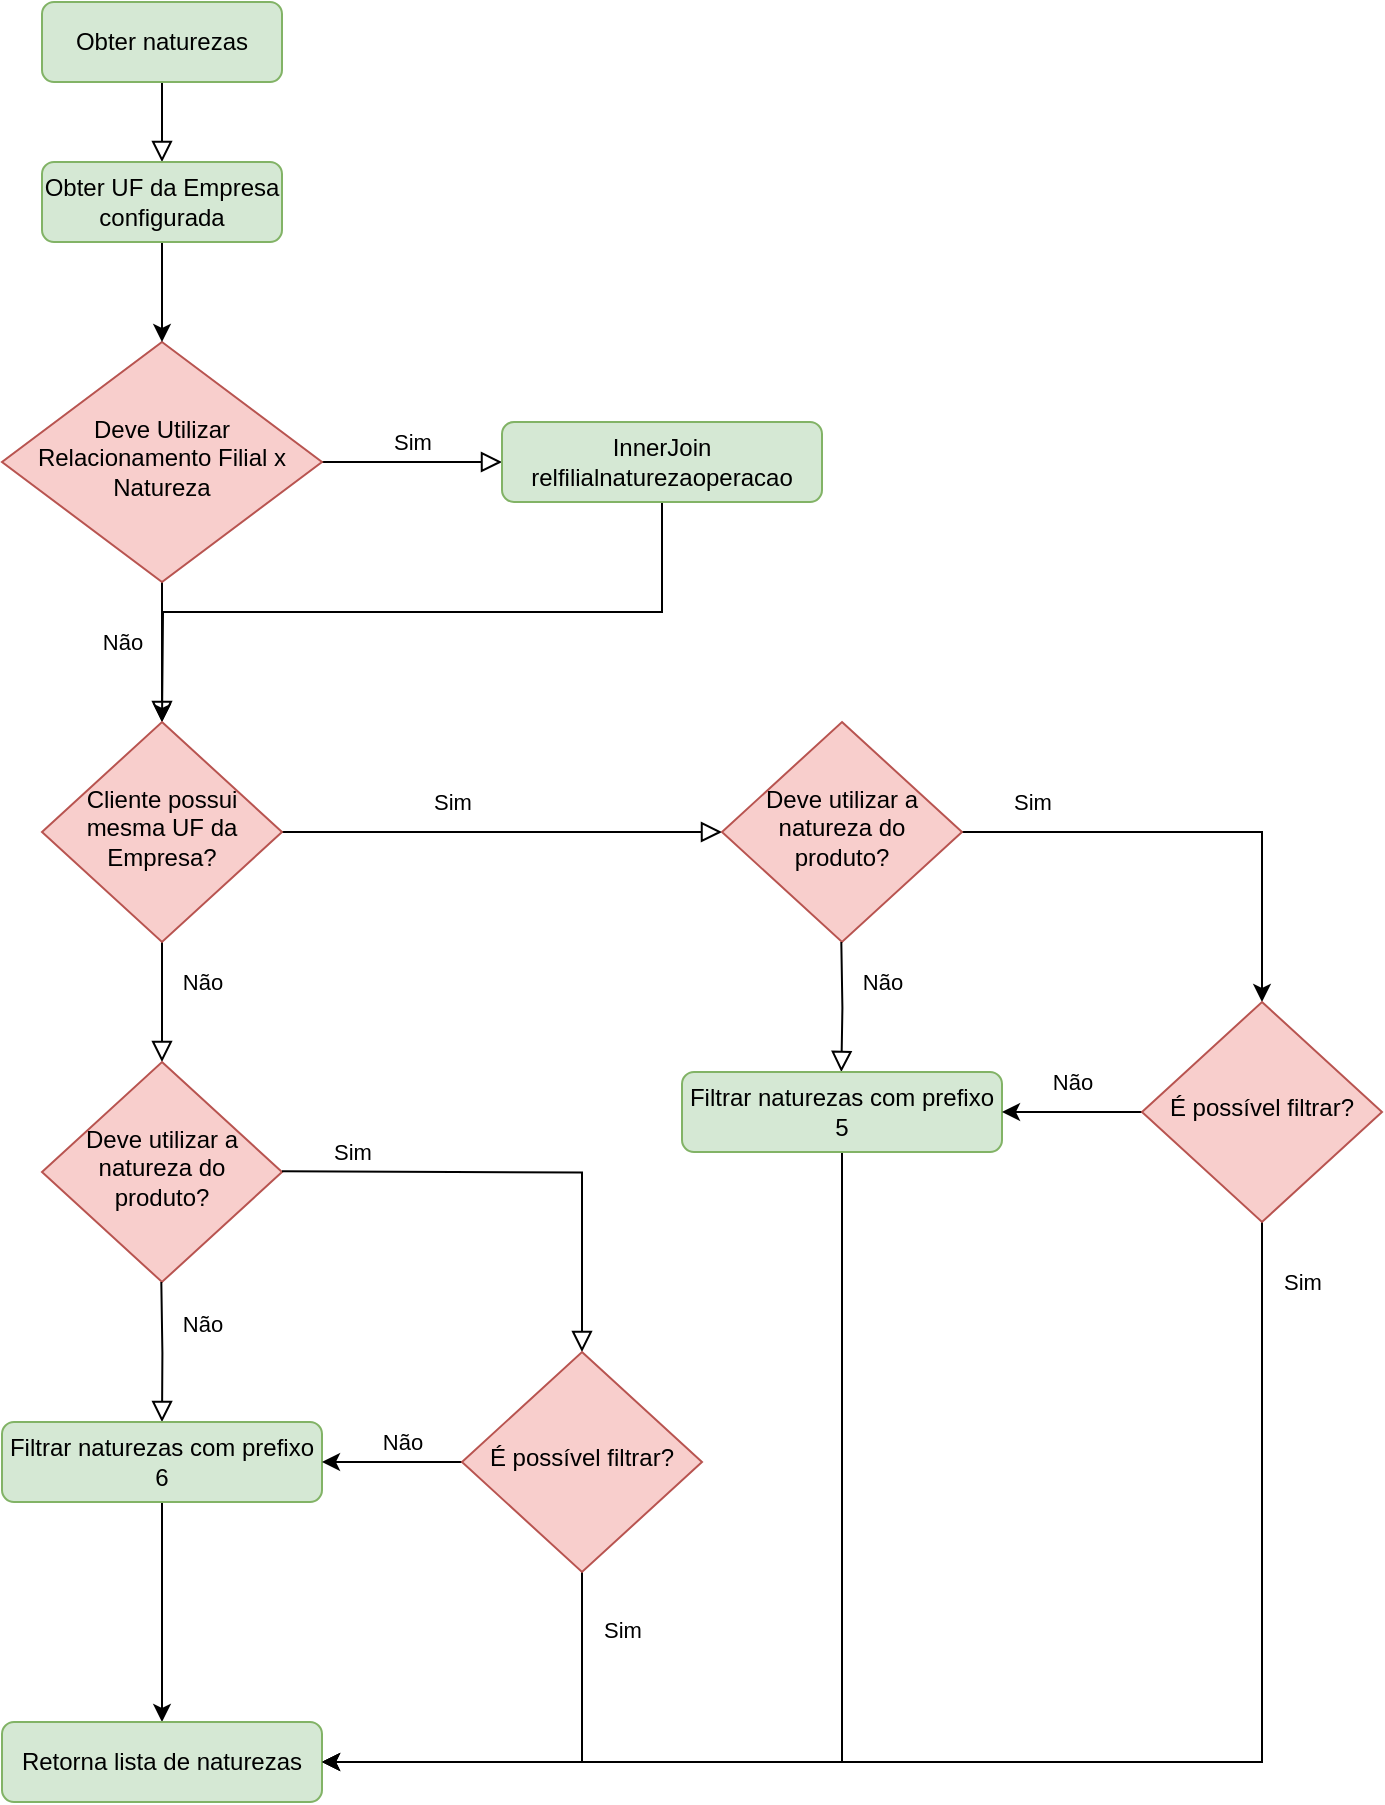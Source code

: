 <mxfile version="24.4.9" type="github">
  <diagram id="C5RBs43oDa-KdzZeNtuy" name="Page-1">
    <mxGraphModel dx="1434" dy="738" grid="1" gridSize="10" guides="1" tooltips="1" connect="1" arrows="1" fold="1" page="1" pageScale="1" pageWidth="827" pageHeight="1169" math="0" shadow="0">
      <root>
        <mxCell id="WIyWlLk6GJQsqaUBKTNV-0" />
        <mxCell id="WIyWlLk6GJQsqaUBKTNV-1" parent="WIyWlLk6GJQsqaUBKTNV-0" />
        <mxCell id="WIyWlLk6GJQsqaUBKTNV-2" value="" style="rounded=0;html=1;jettySize=auto;orthogonalLoop=1;fontSize=11;endArrow=block;endFill=0;endSize=8;strokeWidth=1;shadow=0;labelBackgroundColor=none;edgeStyle=orthogonalEdgeStyle;entryX=0.5;entryY=0;entryDx=0;entryDy=0;" parent="WIyWlLk6GJQsqaUBKTNV-1" source="WIyWlLk6GJQsqaUBKTNV-3" target="IVduz4Ez8GDNvByF76Xo-0" edge="1">
          <mxGeometry relative="1" as="geometry" />
        </mxCell>
        <mxCell id="WIyWlLk6GJQsqaUBKTNV-3" value="Obter naturezas" style="rounded=1;whiteSpace=wrap;html=1;fontSize=12;glass=0;strokeWidth=1;shadow=0;fillColor=#d5e8d4;strokeColor=#82b366;" parent="WIyWlLk6GJQsqaUBKTNV-1" vertex="1">
          <mxGeometry x="160" y="10" width="120" height="40" as="geometry" />
        </mxCell>
        <mxCell id="WIyWlLk6GJQsqaUBKTNV-4" value="Não" style="rounded=0;html=1;jettySize=auto;orthogonalLoop=1;fontSize=11;endArrow=block;endFill=0;endSize=8;strokeWidth=1;shadow=0;labelBackgroundColor=none;edgeStyle=orthogonalEdgeStyle;" parent="WIyWlLk6GJQsqaUBKTNV-1" source="WIyWlLk6GJQsqaUBKTNV-6" target="WIyWlLk6GJQsqaUBKTNV-10" edge="1">
          <mxGeometry x="-0.143" y="-20" relative="1" as="geometry">
            <mxPoint as="offset" />
          </mxGeometry>
        </mxCell>
        <mxCell id="WIyWlLk6GJQsqaUBKTNV-5" value="Sim" style="edgeStyle=orthogonalEdgeStyle;rounded=0;html=1;jettySize=auto;orthogonalLoop=1;fontSize=11;endArrow=block;endFill=0;endSize=8;strokeWidth=1;shadow=0;labelBackgroundColor=none;" parent="WIyWlLk6GJQsqaUBKTNV-1" source="WIyWlLk6GJQsqaUBKTNV-6" target="WIyWlLk6GJQsqaUBKTNV-7" edge="1">
          <mxGeometry y="10" relative="1" as="geometry">
            <mxPoint as="offset" />
          </mxGeometry>
        </mxCell>
        <mxCell id="WIyWlLk6GJQsqaUBKTNV-6" value="Deve Utilizar Relacionamento Filial x Natureza" style="rhombus;whiteSpace=wrap;html=1;shadow=0;fontFamily=Helvetica;fontSize=12;align=center;strokeWidth=1;spacing=6;spacingTop=-4;fillColor=#f8cecc;strokeColor=#b85450;" parent="WIyWlLk6GJQsqaUBKTNV-1" vertex="1">
          <mxGeometry x="140" y="180" width="160" height="120" as="geometry" />
        </mxCell>
        <mxCell id="IVduz4Ez8GDNvByF76Xo-8" style="edgeStyle=orthogonalEdgeStyle;rounded=0;orthogonalLoop=1;jettySize=auto;html=1;exitX=0.5;exitY=1;exitDx=0;exitDy=0;" edge="1" parent="WIyWlLk6GJQsqaUBKTNV-1" source="WIyWlLk6GJQsqaUBKTNV-7">
          <mxGeometry relative="1" as="geometry">
            <mxPoint x="220" y="370" as="targetPoint" />
          </mxGeometry>
        </mxCell>
        <mxCell id="WIyWlLk6GJQsqaUBKTNV-7" value="InnerJoin relfilialnaturezaoperacao" style="rounded=1;whiteSpace=wrap;html=1;fontSize=12;glass=0;strokeWidth=1;shadow=0;fillColor=#d5e8d4;strokeColor=#82b366;" parent="WIyWlLk6GJQsqaUBKTNV-1" vertex="1">
          <mxGeometry x="390" y="220" width="160" height="40" as="geometry" />
        </mxCell>
        <mxCell id="WIyWlLk6GJQsqaUBKTNV-8" value="Não" style="rounded=0;html=1;jettySize=auto;orthogonalLoop=1;fontSize=11;endArrow=block;endFill=0;endSize=8;strokeWidth=1;shadow=0;labelBackgroundColor=none;edgeStyle=orthogonalEdgeStyle;entryX=0.5;entryY=0;entryDx=0;entryDy=0;" parent="WIyWlLk6GJQsqaUBKTNV-1" source="WIyWlLk6GJQsqaUBKTNV-10" target="IVduz4Ez8GDNvByF76Xo-12" edge="1">
          <mxGeometry x="-0.333" y="20" relative="1" as="geometry">
            <mxPoint as="offset" />
            <mxPoint x="220" y="545" as="targetPoint" />
          </mxGeometry>
        </mxCell>
        <mxCell id="WIyWlLk6GJQsqaUBKTNV-9" value="Sim" style="edgeStyle=orthogonalEdgeStyle;rounded=0;html=1;jettySize=auto;orthogonalLoop=1;fontSize=11;endArrow=block;endFill=0;endSize=8;strokeWidth=1;shadow=0;labelBackgroundColor=none;entryX=0;entryY=0.5;entryDx=0;entryDy=0;" parent="WIyWlLk6GJQsqaUBKTNV-1" source="WIyWlLk6GJQsqaUBKTNV-10" target="IVduz4Ez8GDNvByF76Xo-9" edge="1">
          <mxGeometry x="-0.234" y="15" relative="1" as="geometry">
            <mxPoint as="offset" />
            <mxPoint x="410" y="425" as="targetPoint" />
          </mxGeometry>
        </mxCell>
        <mxCell id="WIyWlLk6GJQsqaUBKTNV-10" value="Cliente possui mesma UF da Empresa?" style="rhombus;whiteSpace=wrap;html=1;shadow=0;fontFamily=Helvetica;fontSize=12;align=center;strokeWidth=1;spacing=6;spacingTop=-4;fillColor=#f8cecc;strokeColor=#b85450;" parent="WIyWlLk6GJQsqaUBKTNV-1" vertex="1">
          <mxGeometry x="160" y="370" width="120" height="110" as="geometry" />
        </mxCell>
        <mxCell id="IVduz4Ez8GDNvByF76Xo-1" style="edgeStyle=orthogonalEdgeStyle;rounded=0;orthogonalLoop=1;jettySize=auto;html=1;exitX=0.5;exitY=1;exitDx=0;exitDy=0;entryX=0.5;entryY=0;entryDx=0;entryDy=0;" edge="1" parent="WIyWlLk6GJQsqaUBKTNV-1" source="IVduz4Ez8GDNvByF76Xo-0" target="WIyWlLk6GJQsqaUBKTNV-6">
          <mxGeometry relative="1" as="geometry" />
        </mxCell>
        <mxCell id="IVduz4Ez8GDNvByF76Xo-0" value="Obter UF da Empresa configurada" style="rounded=1;whiteSpace=wrap;html=1;fontSize=12;glass=0;strokeWidth=1;shadow=0;fillColor=#d5e8d4;strokeColor=#82b366;" vertex="1" parent="WIyWlLk6GJQsqaUBKTNV-1">
          <mxGeometry x="160" y="90" width="120" height="40" as="geometry" />
        </mxCell>
        <mxCell id="IVduz4Ez8GDNvByF76Xo-32" style="edgeStyle=orthogonalEdgeStyle;rounded=0;orthogonalLoop=1;jettySize=auto;html=1;exitX=1;exitY=0.5;exitDx=0;exitDy=0;entryX=0.5;entryY=0;entryDx=0;entryDy=0;" edge="1" parent="WIyWlLk6GJQsqaUBKTNV-1" source="IVduz4Ez8GDNvByF76Xo-9" target="IVduz4Ez8GDNvByF76Xo-31">
          <mxGeometry relative="1" as="geometry" />
        </mxCell>
        <mxCell id="IVduz4Ez8GDNvByF76Xo-33" value="Sim" style="edgeLabel;html=1;align=center;verticalAlign=middle;resizable=0;points=[];" vertex="1" connectable="0" parent="IVduz4Ez8GDNvByF76Xo-32">
          <mxGeometry x="-0.707" relative="1" as="geometry">
            <mxPoint y="-15" as="offset" />
          </mxGeometry>
        </mxCell>
        <mxCell id="IVduz4Ez8GDNvByF76Xo-9" value="Deve utilizar a natureza do produto?" style="rhombus;whiteSpace=wrap;html=1;shadow=0;fontFamily=Helvetica;fontSize=12;align=center;strokeWidth=1;spacing=6;spacingTop=-4;fillColor=#f8cecc;strokeColor=#b85450;" vertex="1" parent="WIyWlLk6GJQsqaUBKTNV-1">
          <mxGeometry x="500" y="370" width="120" height="110" as="geometry" />
        </mxCell>
        <mxCell id="IVduz4Ez8GDNvByF76Xo-11" value="Não" style="rounded=0;html=1;jettySize=auto;orthogonalLoop=1;fontSize=11;endArrow=block;endFill=0;endSize=8;strokeWidth=1;shadow=0;labelBackgroundColor=none;edgeStyle=orthogonalEdgeStyle;entryX=0.498;entryY=0;entryDx=0;entryDy=0;entryPerimeter=0;" edge="1" parent="WIyWlLk6GJQsqaUBKTNV-1" target="IVduz4Ez8GDNvByF76Xo-16">
          <mxGeometry x="-0.38" y="20" relative="1" as="geometry">
            <mxPoint as="offset" />
            <mxPoint x="559.66" y="480" as="sourcePoint" />
            <mxPoint x="559.66" y="545" as="targetPoint" />
          </mxGeometry>
        </mxCell>
        <mxCell id="IVduz4Ez8GDNvByF76Xo-12" value="Deve utilizar a natureza do produto?" style="rhombus;whiteSpace=wrap;html=1;shadow=0;fontFamily=Helvetica;fontSize=12;align=center;strokeWidth=1;spacing=6;spacingTop=-4;fillColor=#f8cecc;strokeColor=#b85450;" vertex="1" parent="WIyWlLk6GJQsqaUBKTNV-1">
          <mxGeometry x="160" y="540" width="120" height="110" as="geometry" />
        </mxCell>
        <mxCell id="IVduz4Ez8GDNvByF76Xo-14" value="Não" style="rounded=0;html=1;jettySize=auto;orthogonalLoop=1;fontSize=11;endArrow=block;endFill=0;endSize=8;strokeWidth=1;shadow=0;labelBackgroundColor=none;edgeStyle=orthogonalEdgeStyle;entryX=0.5;entryY=0;entryDx=0;entryDy=0;" edge="1" parent="WIyWlLk6GJQsqaUBKTNV-1" target="IVduz4Ez8GDNvByF76Xo-17">
          <mxGeometry x="-0.421" y="20" relative="1" as="geometry">
            <mxPoint y="1" as="offset" />
            <mxPoint x="219.66" y="650" as="sourcePoint" />
            <mxPoint x="219.66" y="715" as="targetPoint" />
          </mxGeometry>
        </mxCell>
        <mxCell id="IVduz4Ez8GDNvByF76Xo-20" style="edgeStyle=orthogonalEdgeStyle;rounded=0;orthogonalLoop=1;jettySize=auto;html=1;entryX=1;entryY=0.5;entryDx=0;entryDy=0;" edge="1" parent="WIyWlLk6GJQsqaUBKTNV-1" source="IVduz4Ez8GDNvByF76Xo-16" target="IVduz4Ez8GDNvByF76Xo-18">
          <mxGeometry relative="1" as="geometry">
            <mxPoint x="390" y="840" as="targetPoint" />
            <Array as="points">
              <mxPoint x="560" y="890" />
            </Array>
          </mxGeometry>
        </mxCell>
        <mxCell id="IVduz4Ez8GDNvByF76Xo-16" value="Filtrar naturezas com prefixo 5" style="rounded=1;whiteSpace=wrap;html=1;fontSize=12;glass=0;strokeWidth=1;shadow=0;fillColor=#d5e8d4;strokeColor=#82b366;" vertex="1" parent="WIyWlLk6GJQsqaUBKTNV-1">
          <mxGeometry x="480" y="545" width="160" height="40" as="geometry" />
        </mxCell>
        <mxCell id="IVduz4Ez8GDNvByF76Xo-19" style="edgeStyle=orthogonalEdgeStyle;rounded=0;orthogonalLoop=1;jettySize=auto;html=1;exitX=0.5;exitY=1;exitDx=0;exitDy=0;entryX=0.5;entryY=0;entryDx=0;entryDy=0;" edge="1" parent="WIyWlLk6GJQsqaUBKTNV-1" source="IVduz4Ez8GDNvByF76Xo-17" target="IVduz4Ez8GDNvByF76Xo-18">
          <mxGeometry relative="1" as="geometry" />
        </mxCell>
        <mxCell id="IVduz4Ez8GDNvByF76Xo-17" value="Filtrar naturezas com prefixo 6" style="rounded=1;whiteSpace=wrap;html=1;fontSize=12;glass=0;strokeWidth=1;shadow=0;fillColor=#d5e8d4;strokeColor=#82b366;" vertex="1" parent="WIyWlLk6GJQsqaUBKTNV-1">
          <mxGeometry x="140" y="720" width="160" height="40" as="geometry" />
        </mxCell>
        <mxCell id="IVduz4Ez8GDNvByF76Xo-18" value="Retorna lista de naturezas" style="rounded=1;whiteSpace=wrap;html=1;fontSize=12;glass=0;strokeWidth=1;shadow=0;fillColor=#d5e8d4;strokeColor=#82b366;" vertex="1" parent="WIyWlLk6GJQsqaUBKTNV-1">
          <mxGeometry x="140" y="870" width="160" height="40" as="geometry" />
        </mxCell>
        <mxCell id="IVduz4Ez8GDNvByF76Xo-24" value="" style="edgeStyle=orthogonalEdgeStyle;rounded=0;html=1;jettySize=auto;orthogonalLoop=1;fontSize=11;endArrow=block;endFill=0;endSize=8;strokeWidth=1;shadow=0;labelBackgroundColor=none;entryX=0.5;entryY=0;entryDx=0;entryDy=0;" edge="1" parent="WIyWlLk6GJQsqaUBKTNV-1" target="IVduz4Ez8GDNvByF76Xo-23">
          <mxGeometry x="-0.836" y="15" relative="1" as="geometry">
            <mxPoint as="offset" />
            <mxPoint x="280" y="594.66" as="sourcePoint" />
            <mxPoint x="300" y="840" as="targetPoint" />
            <Array as="points" />
          </mxGeometry>
        </mxCell>
        <mxCell id="IVduz4Ez8GDNvByF76Xo-26" value="Sim" style="edgeLabel;html=1;align=center;verticalAlign=middle;resizable=0;points=[];" vertex="1" connectable="0" parent="IVduz4Ez8GDNvByF76Xo-24">
          <mxGeometry x="-0.71" relative="1" as="geometry">
            <mxPoint y="-10" as="offset" />
          </mxGeometry>
        </mxCell>
        <mxCell id="IVduz4Ez8GDNvByF76Xo-27" style="edgeStyle=orthogonalEdgeStyle;rounded=0;orthogonalLoop=1;jettySize=auto;html=1;entryX=1;entryY=0.5;entryDx=0;entryDy=0;exitX=0.5;exitY=1;exitDx=0;exitDy=0;" edge="1" parent="WIyWlLk6GJQsqaUBKTNV-1" source="IVduz4Ez8GDNvByF76Xo-23" target="IVduz4Ez8GDNvByF76Xo-18">
          <mxGeometry relative="1" as="geometry" />
        </mxCell>
        <mxCell id="IVduz4Ez8GDNvByF76Xo-29" value="Sim" style="edgeLabel;html=1;align=center;verticalAlign=middle;resizable=0;points=[];" vertex="1" connectable="0" parent="IVduz4Ez8GDNvByF76Xo-27">
          <mxGeometry x="-0.746" y="2" relative="1" as="geometry">
            <mxPoint x="18" as="offset" />
          </mxGeometry>
        </mxCell>
        <mxCell id="IVduz4Ez8GDNvByF76Xo-28" style="edgeStyle=orthogonalEdgeStyle;rounded=0;orthogonalLoop=1;jettySize=auto;html=1;entryX=1;entryY=0.5;entryDx=0;entryDy=0;" edge="1" parent="WIyWlLk6GJQsqaUBKTNV-1" source="IVduz4Ez8GDNvByF76Xo-23" target="IVduz4Ez8GDNvByF76Xo-17">
          <mxGeometry relative="1" as="geometry" />
        </mxCell>
        <mxCell id="IVduz4Ez8GDNvByF76Xo-30" value="Não" style="edgeLabel;html=1;align=center;verticalAlign=middle;resizable=0;points=[];" vertex="1" connectable="0" parent="IVduz4Ez8GDNvByF76Xo-28">
          <mxGeometry x="-0.142" y="-1" relative="1" as="geometry">
            <mxPoint y="-9" as="offset" />
          </mxGeometry>
        </mxCell>
        <mxCell id="IVduz4Ez8GDNvByF76Xo-23" value="É possível filtrar?" style="rhombus;whiteSpace=wrap;html=1;shadow=0;fontFamily=Helvetica;fontSize=12;align=center;strokeWidth=1;spacing=6;spacingTop=-4;fillColor=#f8cecc;strokeColor=#b85450;" vertex="1" parent="WIyWlLk6GJQsqaUBKTNV-1">
          <mxGeometry x="370" y="685" width="120" height="110" as="geometry" />
        </mxCell>
        <mxCell id="IVduz4Ez8GDNvByF76Xo-34" style="edgeStyle=orthogonalEdgeStyle;rounded=0;orthogonalLoop=1;jettySize=auto;html=1;entryX=1;entryY=0.5;entryDx=0;entryDy=0;" edge="1" parent="WIyWlLk6GJQsqaUBKTNV-1" source="IVduz4Ez8GDNvByF76Xo-31" target="IVduz4Ez8GDNvByF76Xo-16">
          <mxGeometry relative="1" as="geometry" />
        </mxCell>
        <mxCell id="IVduz4Ez8GDNvByF76Xo-35" value="Não" style="edgeLabel;html=1;align=center;verticalAlign=middle;resizable=0;points=[];" vertex="1" connectable="0" parent="IVduz4Ez8GDNvByF76Xo-34">
          <mxGeometry x="-0.004" y="-1" relative="1" as="geometry">
            <mxPoint y="-14" as="offset" />
          </mxGeometry>
        </mxCell>
        <mxCell id="IVduz4Ez8GDNvByF76Xo-36" style="edgeStyle=orthogonalEdgeStyle;rounded=0;orthogonalLoop=1;jettySize=auto;html=1;entryX=1;entryY=0.5;entryDx=0;entryDy=0;" edge="1" parent="WIyWlLk6GJQsqaUBKTNV-1" source="IVduz4Ez8GDNvByF76Xo-31" target="IVduz4Ez8GDNvByF76Xo-18">
          <mxGeometry relative="1" as="geometry">
            <Array as="points">
              <mxPoint x="770" y="890" />
            </Array>
          </mxGeometry>
        </mxCell>
        <mxCell id="IVduz4Ez8GDNvByF76Xo-37" value="Sim" style="edgeLabel;html=1;align=center;verticalAlign=middle;resizable=0;points=[];" vertex="1" connectable="0" parent="IVduz4Ez8GDNvByF76Xo-36">
          <mxGeometry x="-0.842" y="2" relative="1" as="geometry">
            <mxPoint x="18" y="-29" as="offset" />
          </mxGeometry>
        </mxCell>
        <mxCell id="IVduz4Ez8GDNvByF76Xo-31" value="É possível filtrar?" style="rhombus;whiteSpace=wrap;html=1;shadow=0;fontFamily=Helvetica;fontSize=12;align=center;strokeWidth=1;spacing=6;spacingTop=-4;fillColor=#f8cecc;strokeColor=#b85450;" vertex="1" parent="WIyWlLk6GJQsqaUBKTNV-1">
          <mxGeometry x="710" y="510" width="120" height="110" as="geometry" />
        </mxCell>
      </root>
    </mxGraphModel>
  </diagram>
</mxfile>
